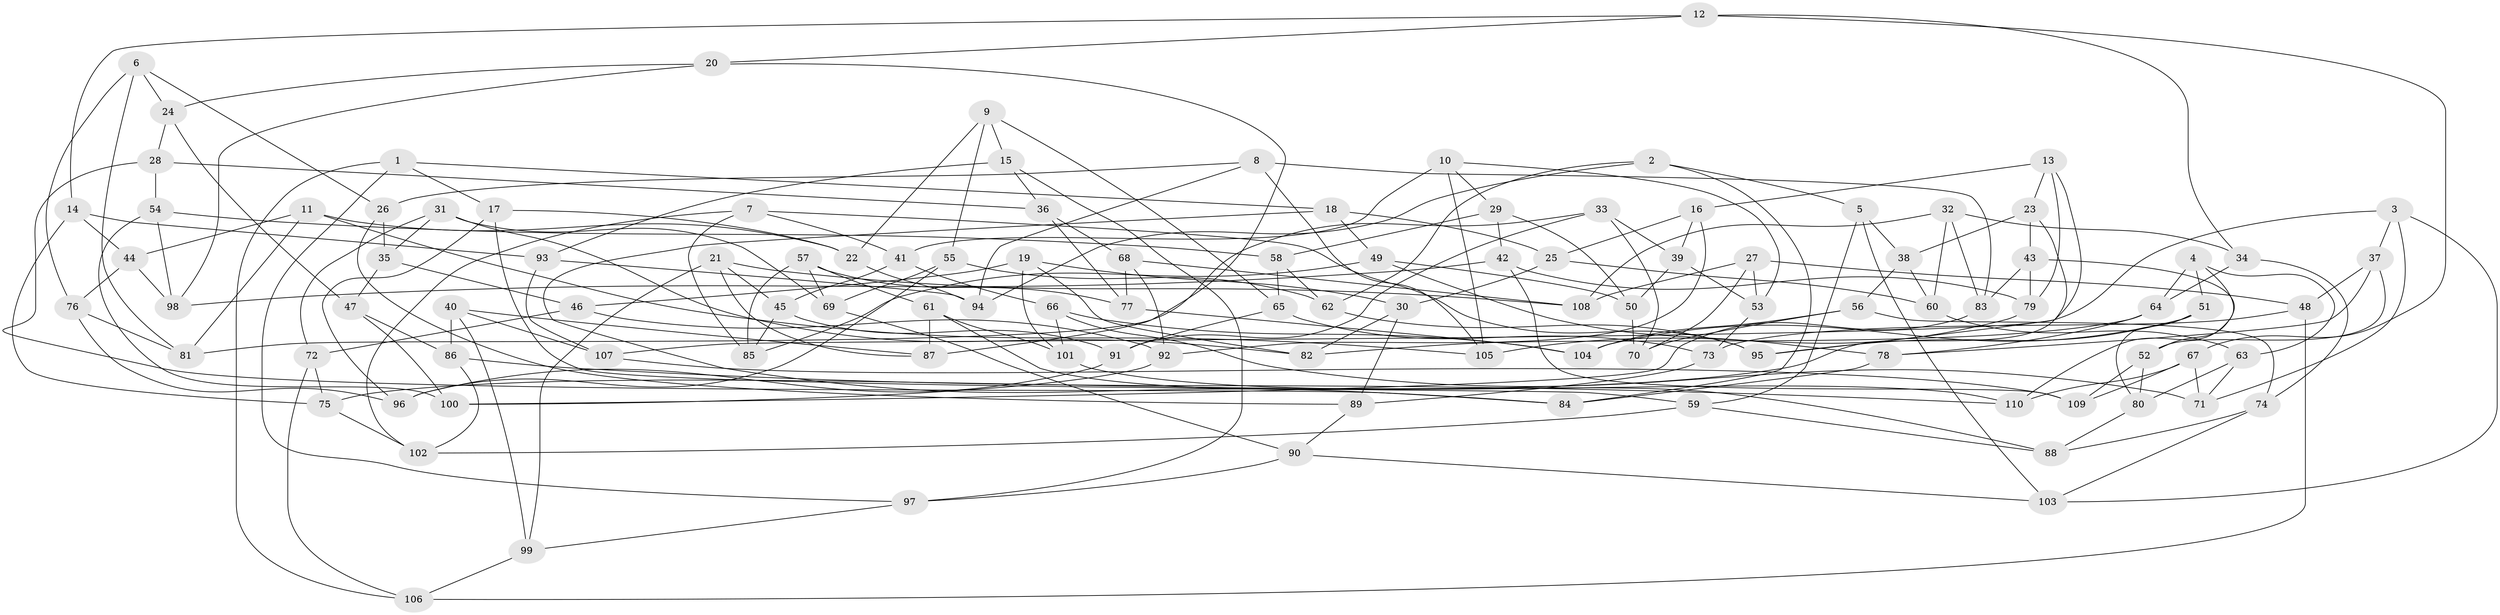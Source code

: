 // coarse degree distribution, {6: 0.6060606060606061, 4: 0.30303030303030304, 5: 0.06060606060606061, 3: 0.030303030303030304}
// Generated by graph-tools (version 1.1) at 2025/24/03/03/25 07:24:27]
// undirected, 110 vertices, 220 edges
graph export_dot {
graph [start="1"]
  node [color=gray90,style=filled];
  1;
  2;
  3;
  4;
  5;
  6;
  7;
  8;
  9;
  10;
  11;
  12;
  13;
  14;
  15;
  16;
  17;
  18;
  19;
  20;
  21;
  22;
  23;
  24;
  25;
  26;
  27;
  28;
  29;
  30;
  31;
  32;
  33;
  34;
  35;
  36;
  37;
  38;
  39;
  40;
  41;
  42;
  43;
  44;
  45;
  46;
  47;
  48;
  49;
  50;
  51;
  52;
  53;
  54;
  55;
  56;
  57;
  58;
  59;
  60;
  61;
  62;
  63;
  64;
  65;
  66;
  67;
  68;
  69;
  70;
  71;
  72;
  73;
  74;
  75;
  76;
  77;
  78;
  79;
  80;
  81;
  82;
  83;
  84;
  85;
  86;
  87;
  88;
  89;
  90;
  91;
  92;
  93;
  94;
  95;
  96;
  97;
  98;
  99;
  100;
  101;
  102;
  103;
  104;
  105;
  106;
  107;
  108;
  109;
  110;
  1 -- 17;
  1 -- 18;
  1 -- 97;
  1 -- 106;
  2 -- 5;
  2 -- 94;
  2 -- 62;
  2 -- 84;
  3 -- 71;
  3 -- 103;
  3 -- 37;
  3 -- 107;
  4 -- 51;
  4 -- 64;
  4 -- 110;
  4 -- 63;
  5 -- 38;
  5 -- 59;
  5 -- 103;
  6 -- 81;
  6 -- 24;
  6 -- 26;
  6 -- 76;
  7 -- 41;
  7 -- 95;
  7 -- 102;
  7 -- 85;
  8 -- 83;
  8 -- 26;
  8 -- 94;
  8 -- 105;
  9 -- 22;
  9 -- 55;
  9 -- 65;
  9 -- 15;
  10 -- 53;
  10 -- 29;
  10 -- 105;
  10 -- 41;
  11 -- 81;
  11 -- 105;
  11 -- 22;
  11 -- 44;
  12 -- 14;
  12 -- 20;
  12 -- 67;
  12 -- 34;
  13 -- 79;
  13 -- 23;
  13 -- 95;
  13 -- 16;
  14 -- 93;
  14 -- 75;
  14 -- 44;
  15 -- 97;
  15 -- 36;
  15 -- 93;
  16 -- 39;
  16 -- 92;
  16 -- 25;
  17 -- 22;
  17 -- 59;
  17 -- 96;
  18 -- 25;
  18 -- 84;
  18 -- 49;
  19 -- 46;
  19 -- 30;
  19 -- 82;
  19 -- 101;
  20 -- 24;
  20 -- 98;
  20 -- 87;
  21 -- 108;
  21 -- 45;
  21 -- 87;
  21 -- 99;
  22 -- 94;
  23 -- 38;
  23 -- 75;
  23 -- 43;
  24 -- 28;
  24 -- 47;
  25 -- 60;
  25 -- 30;
  26 -- 35;
  26 -- 89;
  27 -- 48;
  27 -- 70;
  27 -- 53;
  27 -- 108;
  28 -- 84;
  28 -- 36;
  28 -- 54;
  29 -- 42;
  29 -- 58;
  29 -- 50;
  30 -- 82;
  30 -- 89;
  31 -- 82;
  31 -- 35;
  31 -- 69;
  31 -- 72;
  32 -- 60;
  32 -- 83;
  32 -- 108;
  32 -- 34;
  33 -- 81;
  33 -- 91;
  33 -- 39;
  33 -- 70;
  34 -- 64;
  34 -- 74;
  35 -- 46;
  35 -- 47;
  36 -- 77;
  36 -- 68;
  37 -- 48;
  37 -- 78;
  37 -- 52;
  38 -- 60;
  38 -- 56;
  39 -- 50;
  39 -- 53;
  40 -- 87;
  40 -- 107;
  40 -- 86;
  40 -- 99;
  41 -- 66;
  41 -- 45;
  42 -- 109;
  42 -- 98;
  42 -- 79;
  43 -- 83;
  43 -- 79;
  43 -- 52;
  44 -- 98;
  44 -- 76;
  45 -- 85;
  45 -- 91;
  46 -- 92;
  46 -- 72;
  47 -- 100;
  47 -- 86;
  48 -- 106;
  48 -- 73;
  49 -- 50;
  49 -- 78;
  49 -- 85;
  50 -- 70;
  51 -- 95;
  51 -- 104;
  51 -- 80;
  52 -- 109;
  52 -- 80;
  53 -- 73;
  54 -- 58;
  54 -- 98;
  54 -- 100;
  55 -- 62;
  55 -- 96;
  55 -- 69;
  56 -- 104;
  56 -- 74;
  56 -- 70;
  57 -- 61;
  57 -- 69;
  57 -- 77;
  57 -- 85;
  58 -- 65;
  58 -- 62;
  59 -- 102;
  59 -- 88;
  60 -- 63;
  61 -- 88;
  61 -- 87;
  61 -- 101;
  62 -- 95;
  63 -- 71;
  63 -- 80;
  64 -- 82;
  64 -- 78;
  65 -- 91;
  65 -- 73;
  66 -- 71;
  66 -- 104;
  66 -- 101;
  67 -- 71;
  67 -- 110;
  67 -- 109;
  68 -- 108;
  68 -- 77;
  68 -- 92;
  69 -- 90;
  72 -- 106;
  72 -- 75;
  73 -- 89;
  74 -- 88;
  74 -- 103;
  75 -- 102;
  76 -- 81;
  76 -- 96;
  77 -- 104;
  78 -- 84;
  79 -- 105;
  80 -- 88;
  83 -- 100;
  86 -- 102;
  86 -- 110;
  89 -- 90;
  90 -- 103;
  90 -- 97;
  91 -- 96;
  92 -- 100;
  93 -- 94;
  93 -- 107;
  97 -- 99;
  99 -- 106;
  101 -- 110;
  107 -- 109;
}
